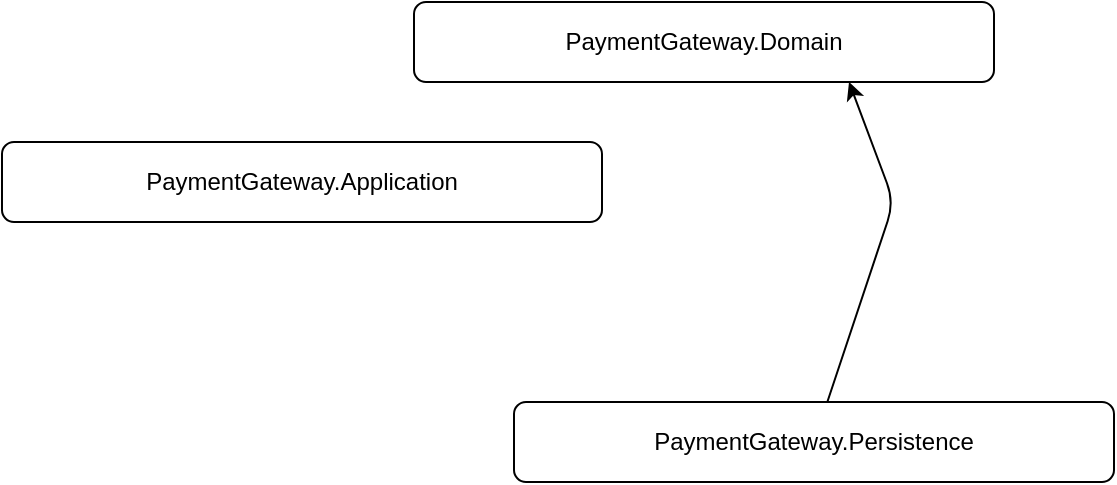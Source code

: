 <mxfile>
    <diagram id="80uSu94ploiA1AulYXr6" name="Page-1">
        <mxGraphModel dx="627" dy="376" grid="1" gridSize="10" guides="1" tooltips="1" connect="1" arrows="1" fold="1" page="1" pageScale="1" pageWidth="827" pageHeight="1169" math="0" shadow="0">
            <root>
                <mxCell id="0"/>
                <mxCell id="1" parent="0"/>
                <mxCell id="2" value="PaymentGateway.Domain" style="rounded=1;whiteSpace=wrap;html=1;" vertex="1" parent="1">
                    <mxGeometry x="320" y="50" width="290" height="40" as="geometry"/>
                </mxCell>
                <mxCell id="3" value="PaymentGateway.Application" style="rounded=1;whiteSpace=wrap;html=1;" vertex="1" parent="1">
                    <mxGeometry x="114" y="120" width="300" height="40" as="geometry"/>
                </mxCell>
                <mxCell id="6" style="edgeStyle=none;html=1;entryX=0.75;entryY=1;entryDx=0;entryDy=0;" edge="1" parent="1" source="4" target="2">
                    <mxGeometry relative="1" as="geometry">
                        <Array as="points">
                            <mxPoint x="560" y="150"/>
                        </Array>
                    </mxGeometry>
                </mxCell>
                <mxCell id="4" value="PaymentGateway.Persistence" style="rounded=1;whiteSpace=wrap;html=1;" vertex="1" parent="1">
                    <mxGeometry x="370" y="250" width="300" height="40" as="geometry"/>
                </mxCell>
            </root>
        </mxGraphModel>
    </diagram>
</mxfile>